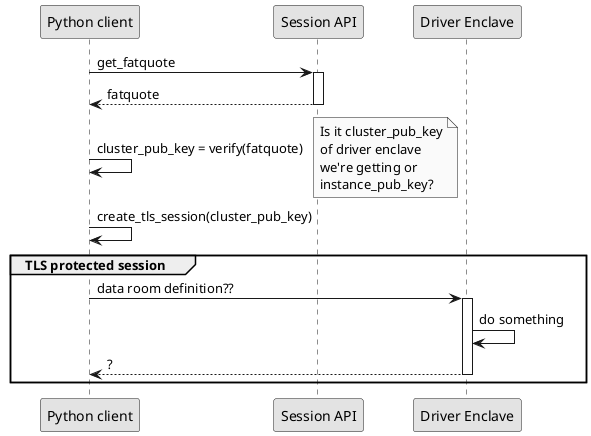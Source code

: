 @startuml dq-attestation2
skinparam shadowing false
skinparam monochrome true
skinparam ParticipantPadding 20
skinparam BoxPadding 10
' hide footbox
participant "Python client" as client
participant "Session API" as api
participant "Driver Enclave" as driver

client->api++: get_fatquote
return fatquote
client->client: cluster_pub_key = verify(fatquote)
note right: Is it cluster_pub_key\nof driver enclave\nwe're getting or\ninstance_pub_key?
client->client: create_tls_session(cluster_pub_key)
group TLS protected session
client->driver++: data room definition??
driver->driver: do something
return ?
end

@enduml
